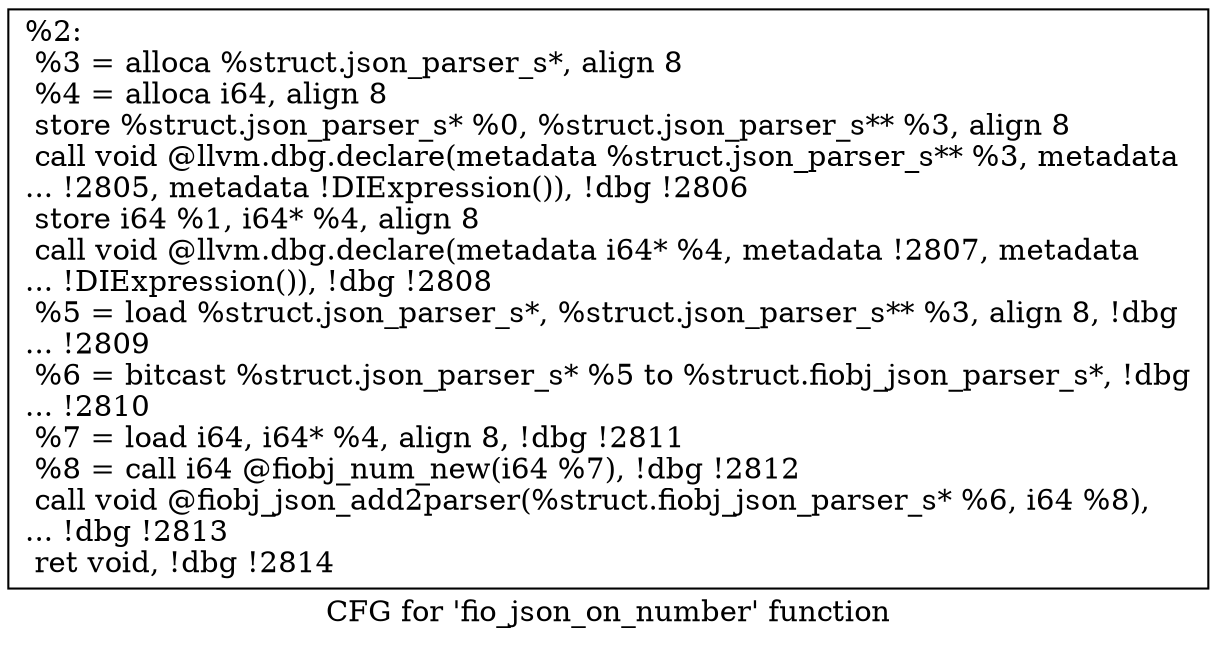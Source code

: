 digraph "CFG for 'fio_json_on_number' function" {
	label="CFG for 'fio_json_on_number' function";

	Node0x556851ec2be0 [shape=record,label="{%2:\l  %3 = alloca %struct.json_parser_s*, align 8\l  %4 = alloca i64, align 8\l  store %struct.json_parser_s* %0, %struct.json_parser_s** %3, align 8\l  call void @llvm.dbg.declare(metadata %struct.json_parser_s** %3, metadata\l... !2805, metadata !DIExpression()), !dbg !2806\l  store i64 %1, i64* %4, align 8\l  call void @llvm.dbg.declare(metadata i64* %4, metadata !2807, metadata\l... !DIExpression()), !dbg !2808\l  %5 = load %struct.json_parser_s*, %struct.json_parser_s** %3, align 8, !dbg\l... !2809\l  %6 = bitcast %struct.json_parser_s* %5 to %struct.fiobj_json_parser_s*, !dbg\l... !2810\l  %7 = load i64, i64* %4, align 8, !dbg !2811\l  %8 = call i64 @fiobj_num_new(i64 %7), !dbg !2812\l  call void @fiobj_json_add2parser(%struct.fiobj_json_parser_s* %6, i64 %8),\l... !dbg !2813\l  ret void, !dbg !2814\l}"];
}
